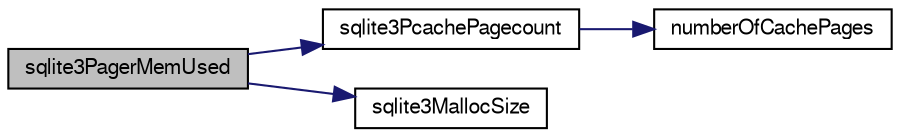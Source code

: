 digraph "sqlite3PagerMemUsed"
{
  edge [fontname="FreeSans",fontsize="10",labelfontname="FreeSans",labelfontsize="10"];
  node [fontname="FreeSans",fontsize="10",shape=record];
  rankdir="LR";
  Node631349 [label="sqlite3PagerMemUsed",height=0.2,width=0.4,color="black", fillcolor="grey75", style="filled", fontcolor="black"];
  Node631349 -> Node631350 [color="midnightblue",fontsize="10",style="solid",fontname="FreeSans"];
  Node631350 [label="sqlite3PcachePagecount",height=0.2,width=0.4,color="black", fillcolor="white", style="filled",URL="$sqlite3_8c.html#a5d5e74b7acdd0ab46b5caaea93b9b8d4"];
  Node631350 -> Node631351 [color="midnightblue",fontsize="10",style="solid",fontname="FreeSans"];
  Node631351 [label="numberOfCachePages",height=0.2,width=0.4,color="black", fillcolor="white", style="filled",URL="$sqlite3_8c.html#a0b88ce0be99c4ea2b2098317162fb590"];
  Node631349 -> Node631352 [color="midnightblue",fontsize="10",style="solid",fontname="FreeSans"];
  Node631352 [label="sqlite3MallocSize",height=0.2,width=0.4,color="black", fillcolor="white", style="filled",URL="$sqlite3_8c.html#acf5d2a5f35270bafb050bd2def576955"];
}
